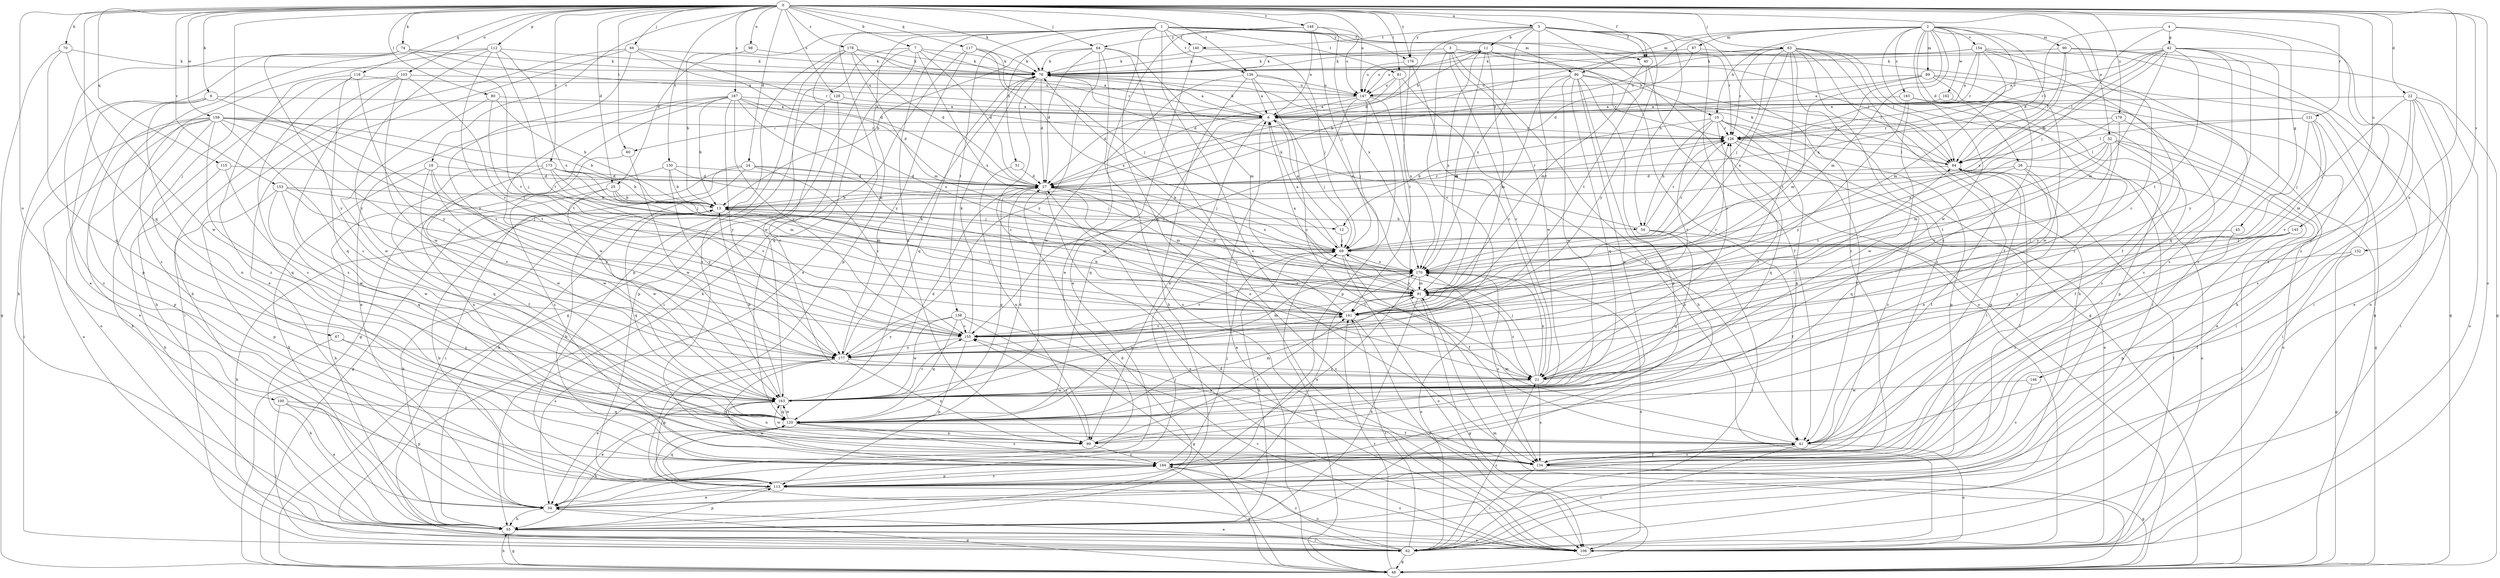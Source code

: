 strict digraph  {
0;
1;
2;
3;
4;
5;
6;
7;
9;
10;
11;
12;
13;
18;
21;
22;
24;
25;
26;
27;
32;
34;
40;
41;
42;
45;
48;
51;
54;
55;
60;
62;
63;
64;
66;
67;
69;
70;
74;
76;
80;
81;
84;
86;
87;
89;
90;
91;
98;
99;
100;
103;
106;
112;
113;
115;
117;
118;
120;
121;
126;
128;
130;
134;
136;
138;
140;
141;
145;
146;
147;
148;
152;
153;
154;
155;
159;
162;
163;
167;
170;
173;
176;
177;
178;
179;
183;
184;
0 -> 5  [label=a];
0 -> 7  [label=b];
0 -> 9  [label=b];
0 -> 18  [label=c];
0 -> 22  [label=d];
0 -> 24  [label=d];
0 -> 25  [label=d];
0 -> 32  [label=e];
0 -> 40  [label=f];
0 -> 60  [label=i];
0 -> 63  [label=j];
0 -> 64  [label=j];
0 -> 66  [label=j];
0 -> 67  [label=j];
0 -> 70  [label=k];
0 -> 74  [label=k];
0 -> 76  [label=k];
0 -> 80  [label=l];
0 -> 81  [label=l];
0 -> 98  [label=n];
0 -> 100  [label=o];
0 -> 103  [label=o];
0 -> 106  [label=o];
0 -> 112  [label=p];
0 -> 115  [label=q];
0 -> 117  [label=q];
0 -> 118  [label=q];
0 -> 120  [label=q];
0 -> 121  [label=r];
0 -> 128  [label=s];
0 -> 130  [label=s];
0 -> 136  [label=t];
0 -> 145  [label=u];
0 -> 146  [label=u];
0 -> 147  [label=u];
0 -> 148  [label=v];
0 -> 152  [label=v];
0 -> 153  [label=v];
0 -> 159  [label=w];
0 -> 167  [label=x];
0 -> 173  [label=y];
0 -> 176  [label=y];
0 -> 178  [label=z];
0 -> 179  [label=z];
1 -> 25  [label=d];
1 -> 34  [label=e];
1 -> 40  [label=f];
1 -> 51  [label=h];
1 -> 81  [label=l];
1 -> 86  [label=m];
1 -> 99  [label=n];
1 -> 106  [label=o];
1 -> 113  [label=p];
1 -> 126  [label=r];
1 -> 134  [label=s];
1 -> 136  [label=t];
1 -> 138  [label=t];
1 -> 140  [label=t];
1 -> 176  [label=y];
2 -> 10  [label=b];
2 -> 21  [label=c];
2 -> 26  [label=d];
2 -> 27  [label=d];
2 -> 84  [label=l];
2 -> 86  [label=m];
2 -> 87  [label=m];
2 -> 89  [label=m];
2 -> 90  [label=m];
2 -> 91  [label=m];
2 -> 126  [label=r];
2 -> 154  [label=v];
2 -> 162  [label=w];
2 -> 163  [label=w];
2 -> 170  [label=x];
2 -> 183  [label=z];
2 -> 184  [label=z];
3 -> 10  [label=b];
3 -> 21  [label=c];
3 -> 76  [label=k];
3 -> 106  [label=o];
3 -> 155  [label=v];
3 -> 163  [label=w];
4 -> 27  [label=d];
4 -> 42  [label=g];
4 -> 45  [label=g];
4 -> 69  [label=j];
4 -> 184  [label=z];
5 -> 11  [label=b];
5 -> 21  [label=c];
5 -> 27  [label=d];
5 -> 40  [label=f];
5 -> 48  [label=g];
5 -> 54  [label=h];
5 -> 134  [label=s];
5 -> 140  [label=t];
5 -> 141  [label=t];
5 -> 170  [label=x];
5 -> 176  [label=y];
5 -> 177  [label=y];
6 -> 11  [label=b];
6 -> 60  [label=i];
6 -> 69  [label=j];
6 -> 76  [label=k];
6 -> 99  [label=n];
6 -> 120  [label=q];
6 -> 126  [label=r];
7 -> 6  [label=a];
7 -> 27  [label=d];
7 -> 48  [label=g];
7 -> 62  [label=i];
7 -> 76  [label=k];
7 -> 120  [label=q];
7 -> 170  [label=x];
9 -> 6  [label=a];
9 -> 99  [label=n];
9 -> 106  [label=o];
9 -> 155  [label=v];
9 -> 184  [label=z];
10 -> 12  [label=b];
10 -> 41  [label=f];
10 -> 54  [label=h];
10 -> 99  [label=n];
10 -> 113  [label=p];
10 -> 120  [label=q];
10 -> 126  [label=r];
10 -> 155  [label=v];
11 -> 76  [label=k];
11 -> 84  [label=l];
11 -> 91  [label=m];
11 -> 106  [label=o];
11 -> 141  [label=t];
11 -> 147  [label=u];
11 -> 170  [label=x];
12 -> 6  [label=a];
12 -> 69  [label=j];
13 -> 12  [label=b];
13 -> 54  [label=h];
13 -> 91  [label=m];
13 -> 120  [label=q];
13 -> 126  [label=r];
13 -> 141  [label=t];
18 -> 27  [label=d];
18 -> 41  [label=f];
18 -> 55  [label=h];
18 -> 163  [label=w];
18 -> 177  [label=y];
21 -> 69  [label=j];
21 -> 84  [label=l];
21 -> 126  [label=r];
21 -> 134  [label=s];
21 -> 163  [label=w];
21 -> 170  [label=x];
22 -> 6  [label=a];
22 -> 21  [label=c];
22 -> 34  [label=e];
22 -> 62  [label=i];
22 -> 69  [label=j];
22 -> 106  [label=o];
22 -> 134  [label=s];
24 -> 27  [label=d];
24 -> 48  [label=g];
24 -> 55  [label=h];
24 -> 62  [label=i];
24 -> 69  [label=j];
24 -> 155  [label=v];
25 -> 13  [label=b];
25 -> 55  [label=h];
25 -> 69  [label=j];
25 -> 91  [label=m];
25 -> 163  [label=w];
26 -> 27  [label=d];
26 -> 99  [label=n];
26 -> 106  [label=o];
26 -> 120  [label=q];
26 -> 141  [label=t];
27 -> 13  [label=b];
27 -> 21  [label=c];
27 -> 91  [label=m];
27 -> 106  [label=o];
27 -> 120  [label=q];
27 -> 126  [label=r];
27 -> 170  [label=x];
32 -> 34  [label=e];
32 -> 41  [label=f];
32 -> 84  [label=l];
32 -> 91  [label=m];
32 -> 106  [label=o];
32 -> 141  [label=t];
32 -> 155  [label=v];
34 -> 13  [label=b];
34 -> 48  [label=g];
34 -> 55  [label=h];
34 -> 69  [label=j];
40 -> 41  [label=f];
40 -> 91  [label=m];
40 -> 141  [label=t];
41 -> 62  [label=i];
41 -> 91  [label=m];
41 -> 106  [label=o];
41 -> 134  [label=s];
41 -> 163  [label=w];
42 -> 6  [label=a];
42 -> 13  [label=b];
42 -> 76  [label=k];
42 -> 84  [label=l];
42 -> 91  [label=m];
42 -> 106  [label=o];
42 -> 120  [label=q];
42 -> 126  [label=r];
42 -> 134  [label=s];
42 -> 141  [label=t];
42 -> 177  [label=y];
45 -> 69  [label=j];
45 -> 184  [label=z];
48 -> 6  [label=a];
48 -> 55  [label=h];
48 -> 69  [label=j];
48 -> 84  [label=l];
48 -> 91  [label=m];
48 -> 141  [label=t];
51 -> 27  [label=d];
51 -> 99  [label=n];
54 -> 41  [label=f];
54 -> 62  [label=i];
54 -> 76  [label=k];
54 -> 120  [label=q];
54 -> 126  [label=r];
55 -> 13  [label=b];
55 -> 27  [label=d];
55 -> 48  [label=g];
55 -> 62  [label=i];
55 -> 106  [label=o];
55 -> 113  [label=p];
60 -> 163  [label=w];
60 -> 184  [label=z];
62 -> 13  [label=b];
62 -> 21  [label=c];
62 -> 34  [label=e];
62 -> 48  [label=g];
62 -> 120  [label=q];
62 -> 141  [label=t];
62 -> 170  [label=x];
62 -> 184  [label=z];
63 -> 13  [label=b];
63 -> 41  [label=f];
63 -> 48  [label=g];
63 -> 55  [label=h];
63 -> 62  [label=i];
63 -> 69  [label=j];
63 -> 76  [label=k];
63 -> 84  [label=l];
63 -> 126  [label=r];
63 -> 141  [label=t];
63 -> 170  [label=x];
63 -> 184  [label=z];
64 -> 13  [label=b];
64 -> 27  [label=d];
64 -> 76  [label=k];
64 -> 91  [label=m];
64 -> 106  [label=o];
64 -> 134  [label=s];
64 -> 177  [label=y];
66 -> 27  [label=d];
66 -> 34  [label=e];
66 -> 55  [label=h];
66 -> 76  [label=k];
66 -> 126  [label=r];
66 -> 177  [label=y];
67 -> 55  [label=h];
67 -> 134  [label=s];
67 -> 177  [label=y];
69 -> 6  [label=a];
69 -> 41  [label=f];
69 -> 55  [label=h];
69 -> 106  [label=o];
69 -> 126  [label=r];
69 -> 170  [label=x];
70 -> 48  [label=g];
70 -> 76  [label=k];
70 -> 120  [label=q];
70 -> 163  [label=w];
74 -> 6  [label=a];
74 -> 34  [label=e];
74 -> 55  [label=h];
74 -> 76  [label=k];
74 -> 141  [label=t];
74 -> 177  [label=y];
76 -> 6  [label=a];
76 -> 21  [label=c];
76 -> 27  [label=d];
76 -> 120  [label=q];
76 -> 147  [label=u];
80 -> 6  [label=a];
80 -> 13  [label=b];
80 -> 141  [label=t];
80 -> 163  [label=w];
81 -> 27  [label=d];
81 -> 41  [label=f];
81 -> 147  [label=u];
81 -> 170  [label=x];
84 -> 27  [label=d];
84 -> 41  [label=f];
84 -> 76  [label=k];
86 -> 55  [label=h];
86 -> 84  [label=l];
86 -> 91  [label=m];
86 -> 99  [label=n];
86 -> 113  [label=p];
86 -> 120  [label=q];
86 -> 126  [label=r];
86 -> 147  [label=u];
86 -> 163  [label=w];
87 -> 27  [label=d];
87 -> 48  [label=g];
87 -> 76  [label=k];
89 -> 6  [label=a];
89 -> 55  [label=h];
89 -> 91  [label=m];
89 -> 134  [label=s];
89 -> 147  [label=u];
89 -> 163  [label=w];
90 -> 48  [label=g];
90 -> 62  [label=i];
90 -> 76  [label=k];
90 -> 84  [label=l];
90 -> 170  [label=x];
91 -> 6  [label=a];
91 -> 21  [label=c];
91 -> 27  [label=d];
91 -> 48  [label=g];
91 -> 55  [label=h];
91 -> 141  [label=t];
98 -> 13  [label=b];
98 -> 76  [label=k];
99 -> 141  [label=t];
99 -> 155  [label=v];
99 -> 184  [label=z];
100 -> 34  [label=e];
100 -> 62  [label=i];
100 -> 113  [label=p];
100 -> 120  [label=q];
103 -> 55  [label=h];
103 -> 62  [label=i];
103 -> 134  [label=s];
103 -> 141  [label=t];
103 -> 147  [label=u];
103 -> 163  [label=w];
106 -> 27  [label=d];
106 -> 84  [label=l];
106 -> 155  [label=v];
106 -> 170  [label=x];
106 -> 184  [label=z];
112 -> 76  [label=k];
112 -> 113  [label=p];
112 -> 141  [label=t];
112 -> 155  [label=v];
112 -> 170  [label=x];
112 -> 177  [label=y];
112 -> 184  [label=z];
113 -> 34  [label=e];
113 -> 84  [label=l];
113 -> 106  [label=o];
113 -> 120  [label=q];
113 -> 170  [label=x];
113 -> 184  [label=z];
115 -> 27  [label=d];
115 -> 55  [label=h];
115 -> 163  [label=w];
117 -> 55  [label=h];
117 -> 69  [label=j];
117 -> 76  [label=k];
117 -> 170  [label=x];
117 -> 177  [label=y];
118 -> 120  [label=q];
118 -> 134  [label=s];
118 -> 147  [label=u];
118 -> 177  [label=y];
118 -> 184  [label=z];
120 -> 27  [label=d];
120 -> 41  [label=f];
120 -> 55  [label=h];
120 -> 91  [label=m];
120 -> 99  [label=n];
120 -> 163  [label=w];
120 -> 170  [label=x];
120 -> 184  [label=z];
121 -> 62  [label=i];
121 -> 69  [label=j];
121 -> 84  [label=l];
121 -> 91  [label=m];
121 -> 126  [label=r];
121 -> 155  [label=v];
126 -> 84  [label=l];
126 -> 106  [label=o];
126 -> 184  [label=z];
128 -> 6  [label=a];
128 -> 21  [label=c];
128 -> 113  [label=p];
130 -> 13  [label=b];
130 -> 27  [label=d];
130 -> 69  [label=j];
130 -> 99  [label=n];
130 -> 177  [label=y];
134 -> 41  [label=f];
134 -> 48  [label=g];
134 -> 62  [label=i];
134 -> 84  [label=l];
136 -> 6  [label=a];
136 -> 21  [label=c];
136 -> 55  [label=h];
136 -> 147  [label=u];
136 -> 163  [label=w];
136 -> 170  [label=x];
138 -> 48  [label=g];
138 -> 120  [label=q];
138 -> 134  [label=s];
138 -> 155  [label=v];
138 -> 163  [label=w];
138 -> 177  [label=y];
140 -> 34  [label=e];
140 -> 69  [label=j];
140 -> 76  [label=k];
141 -> 13  [label=b];
141 -> 76  [label=k];
141 -> 106  [label=o];
141 -> 126  [label=r];
141 -> 155  [label=v];
145 -> 21  [label=c];
145 -> 69  [label=j];
145 -> 113  [label=p];
145 -> 177  [label=y];
146 -> 134  [label=s];
146 -> 163  [label=w];
147 -> 6  [label=a];
147 -> 27  [label=d];
147 -> 69  [label=j];
147 -> 84  [label=l];
147 -> 113  [label=p];
147 -> 134  [label=s];
147 -> 155  [label=v];
148 -> 6  [label=a];
148 -> 34  [label=e];
148 -> 69  [label=j];
148 -> 147  [label=u];
148 -> 170  [label=x];
148 -> 64  [label=y];
152 -> 41  [label=f];
152 -> 48  [label=g];
152 -> 170  [label=x];
153 -> 13  [label=b];
153 -> 69  [label=j];
153 -> 113  [label=p];
153 -> 120  [label=q];
153 -> 155  [label=v];
153 -> 163  [label=w];
154 -> 6  [label=a];
154 -> 41  [label=f];
154 -> 48  [label=g];
154 -> 76  [label=k];
154 -> 91  [label=m];
154 -> 126  [label=r];
154 -> 134  [label=s];
154 -> 147  [label=u];
155 -> 76  [label=k];
155 -> 91  [label=m];
155 -> 113  [label=p];
155 -> 177  [label=y];
159 -> 13  [label=b];
159 -> 21  [label=c];
159 -> 34  [label=e];
159 -> 55  [label=h];
159 -> 62  [label=i];
159 -> 69  [label=j];
159 -> 106  [label=o];
159 -> 113  [label=p];
159 -> 120  [label=q];
159 -> 126  [label=r];
159 -> 141  [label=t];
159 -> 155  [label=v];
162 -> 6  [label=a];
162 -> 21  [label=c];
163 -> 13  [label=b];
163 -> 27  [label=d];
163 -> 34  [label=e];
163 -> 99  [label=n];
163 -> 120  [label=q];
163 -> 141  [label=t];
163 -> 155  [label=v];
167 -> 6  [label=a];
167 -> 13  [label=b];
167 -> 27  [label=d];
167 -> 34  [label=e];
167 -> 48  [label=g];
167 -> 91  [label=m];
167 -> 155  [label=v];
167 -> 163  [label=w];
167 -> 170  [label=x];
167 -> 177  [label=y];
170 -> 91  [label=m];
170 -> 134  [label=s];
170 -> 155  [label=v];
170 -> 184  [label=z];
173 -> 13  [label=b];
173 -> 27  [label=d];
173 -> 69  [label=j];
173 -> 91  [label=m];
173 -> 120  [label=q];
173 -> 155  [label=v];
173 -> 163  [label=w];
176 -> 21  [label=c];
176 -> 141  [label=t];
176 -> 147  [label=u];
177 -> 21  [label=c];
177 -> 34  [label=e];
177 -> 76  [label=k];
177 -> 99  [label=n];
177 -> 113  [label=p];
177 -> 134  [label=s];
178 -> 27  [label=d];
178 -> 76  [label=k];
178 -> 91  [label=m];
178 -> 113  [label=p];
178 -> 126  [label=r];
178 -> 134  [label=s];
178 -> 163  [label=w];
179 -> 48  [label=g];
179 -> 126  [label=r];
179 -> 170  [label=x];
179 -> 177  [label=y];
183 -> 6  [label=a];
183 -> 62  [label=i];
183 -> 113  [label=p];
183 -> 134  [label=s];
183 -> 163  [label=w];
183 -> 177  [label=y];
184 -> 13  [label=b];
184 -> 48  [label=g];
184 -> 69  [label=j];
184 -> 113  [label=p];
184 -> 163  [label=w];
}
